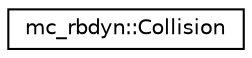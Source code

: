 digraph "Graphical Class Hierarchy"
{
 // INTERACTIVE_SVG=YES
 // LATEX_PDF_SIZE
  edge [fontname="Helvetica",fontsize="10",labelfontname="Helvetica",labelfontsize="10"];
  node [fontname="Helvetica",fontsize="10",shape=record];
  rankdir="LR";
  Node0 [label="mc_rbdyn::Collision",height=0.2,width=0.4,color="black", fillcolor="white", style="filled",URL="$structmc__rbdyn_1_1Collision.html",tooltip=" "];
}
